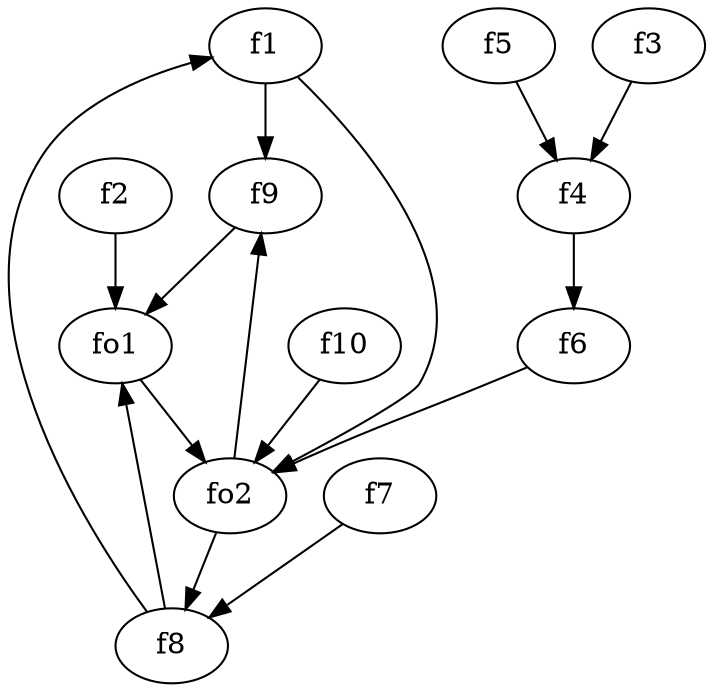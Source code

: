 strict digraph  {
f1;
f2;
f3;
f4;
f5;
f6;
f7;
f8;
f9;
f10;
fo1;
fo2;
f1 -> f9  [weight=2];
f1 -> fo2  [weight=2];
f2 -> fo1  [weight=2];
f3 -> f4  [weight=2];
f4 -> f6  [weight=2];
f5 -> f4  [weight=2];
f6 -> fo2  [weight=2];
f7 -> f8  [weight=2];
f8 -> f1  [weight=2];
f8 -> fo1  [weight=2];
f9 -> fo1  [weight=2];
f10 -> fo2  [weight=2];
fo1 -> fo2  [weight=2];
fo2 -> f9  [weight=2];
fo2 -> f8  [weight=2];
}
